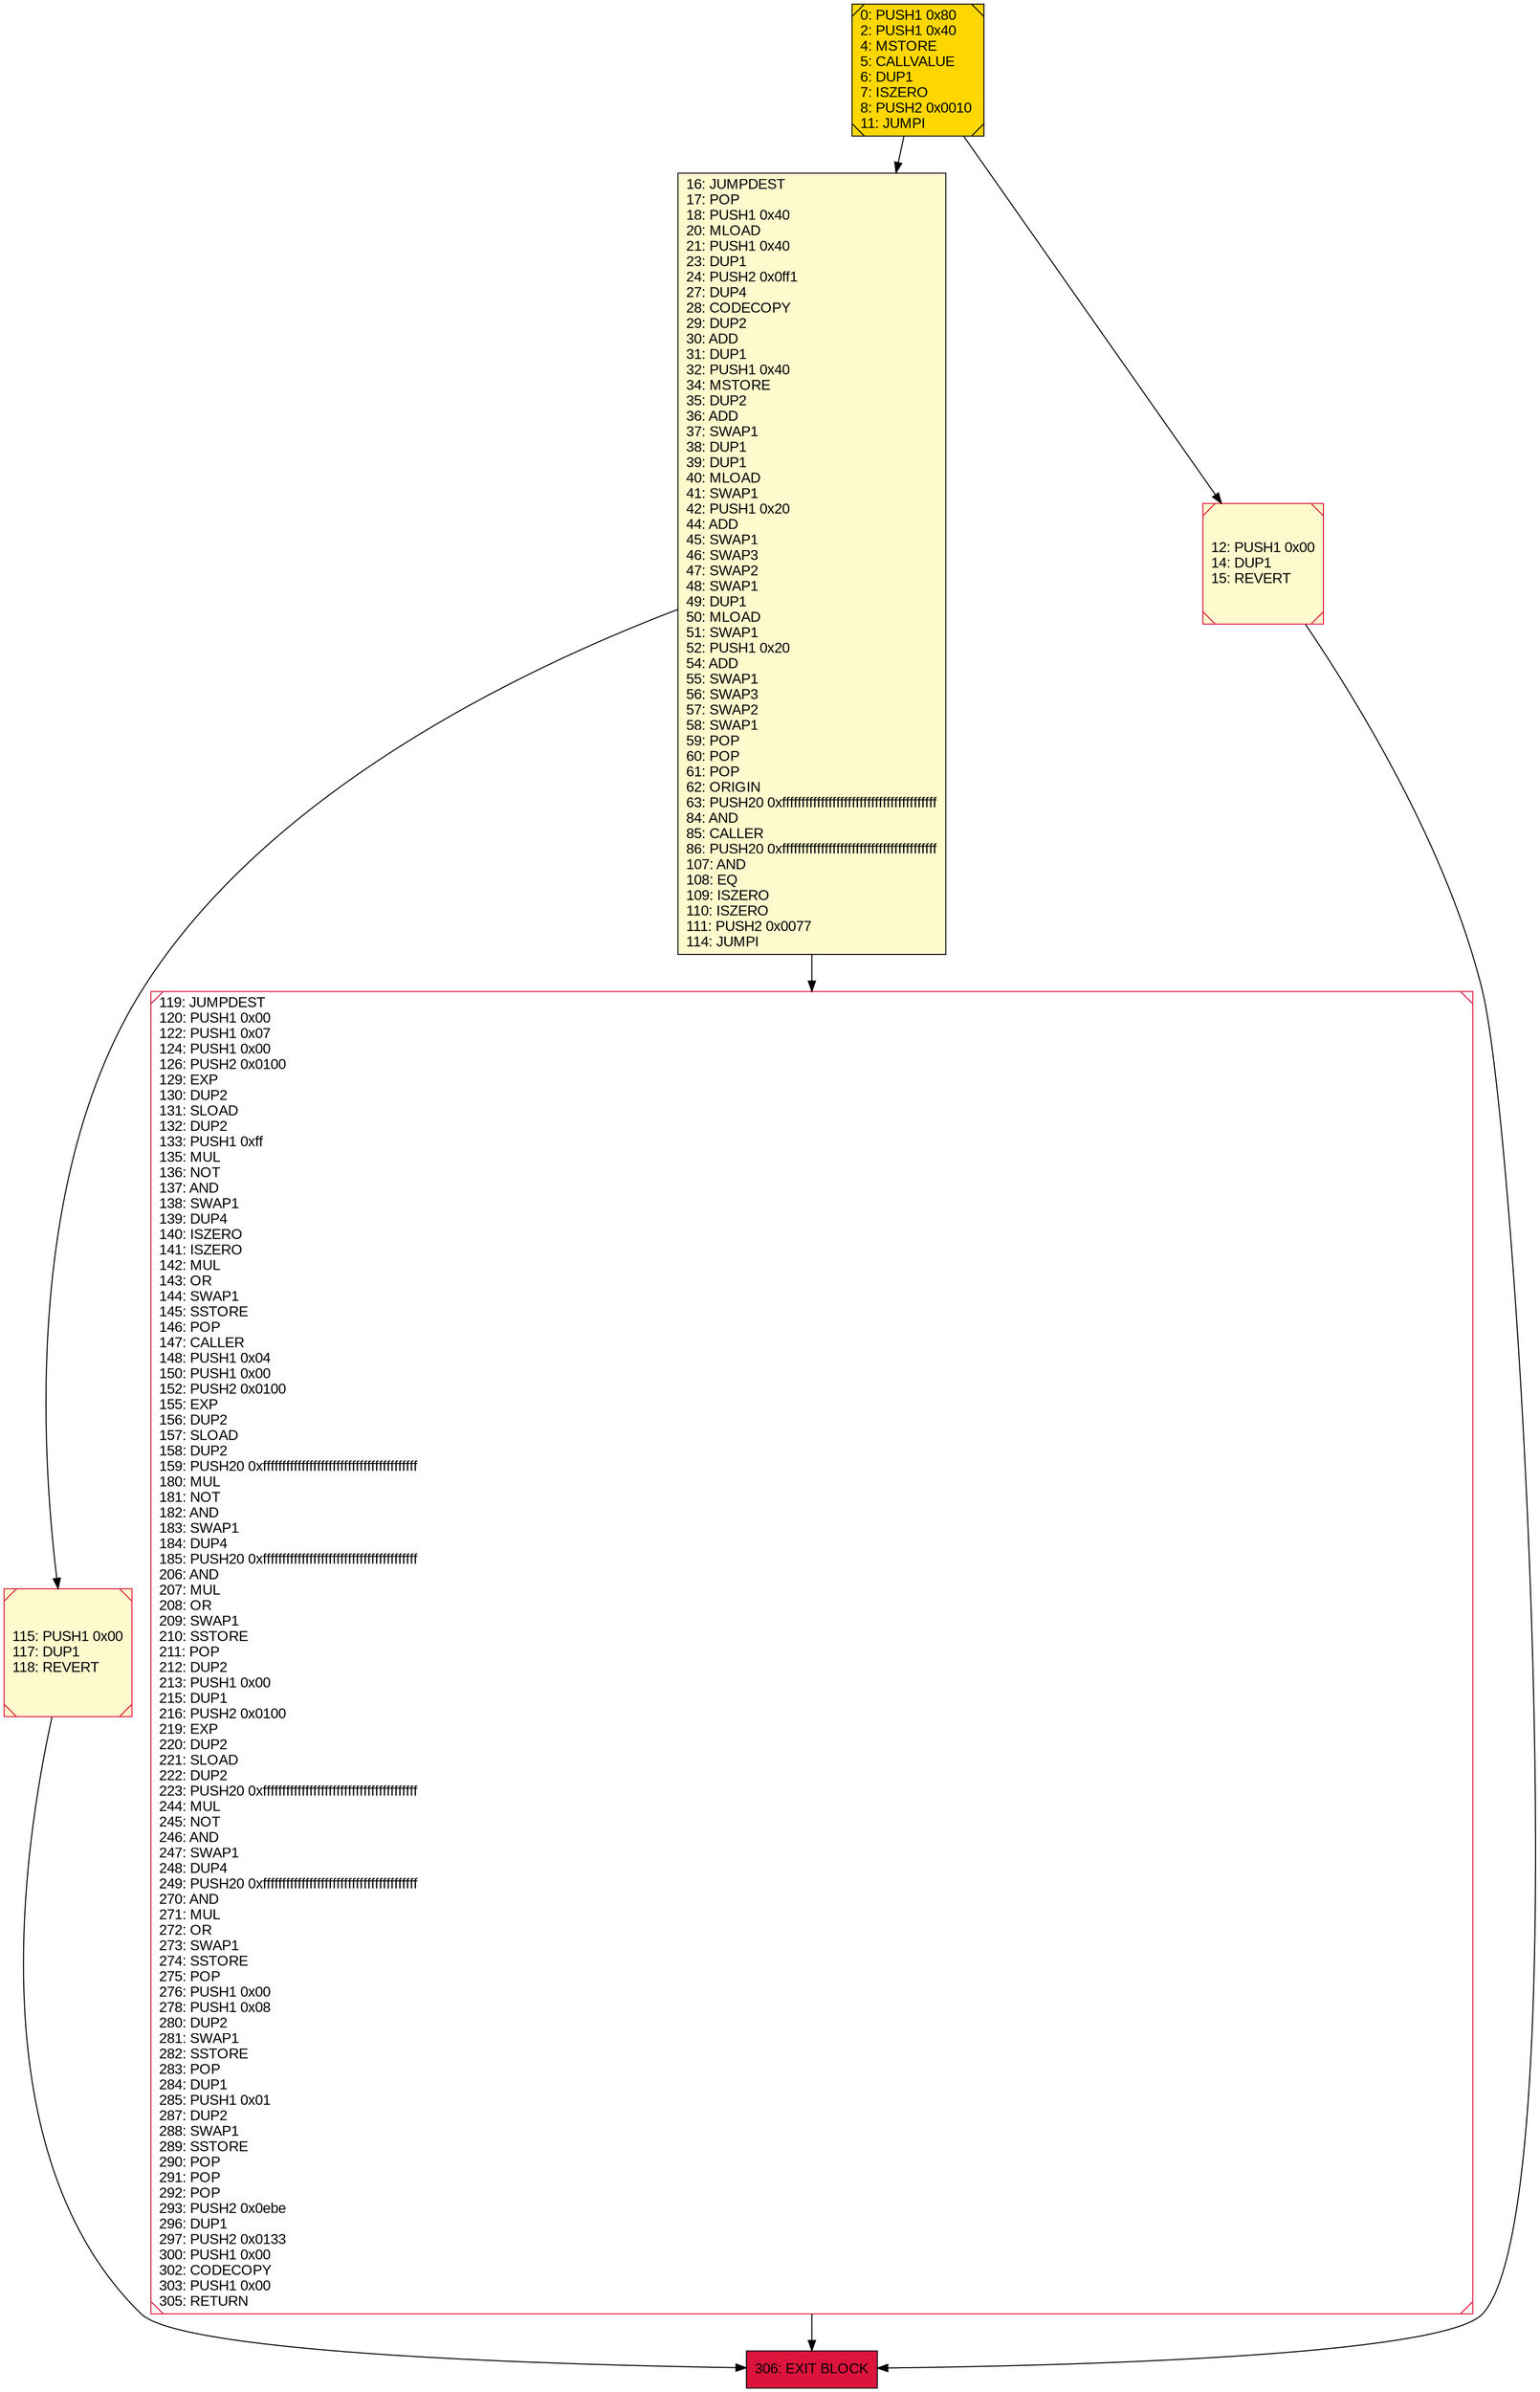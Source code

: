 digraph G {
bgcolor=transparent rankdir=UD;
node [shape=box style=filled color=black fillcolor=white fontname=arial fontcolor=black];
16 [label="16: JUMPDEST\l17: POP\l18: PUSH1 0x40\l20: MLOAD\l21: PUSH1 0x40\l23: DUP1\l24: PUSH2 0x0ff1\l27: DUP4\l28: CODECOPY\l29: DUP2\l30: ADD\l31: DUP1\l32: PUSH1 0x40\l34: MSTORE\l35: DUP2\l36: ADD\l37: SWAP1\l38: DUP1\l39: DUP1\l40: MLOAD\l41: SWAP1\l42: PUSH1 0x20\l44: ADD\l45: SWAP1\l46: SWAP3\l47: SWAP2\l48: SWAP1\l49: DUP1\l50: MLOAD\l51: SWAP1\l52: PUSH1 0x20\l54: ADD\l55: SWAP1\l56: SWAP3\l57: SWAP2\l58: SWAP1\l59: POP\l60: POP\l61: POP\l62: ORIGIN\l63: PUSH20 0xffffffffffffffffffffffffffffffffffffffff\l84: AND\l85: CALLER\l86: PUSH20 0xffffffffffffffffffffffffffffffffffffffff\l107: AND\l108: EQ\l109: ISZERO\l110: ISZERO\l111: PUSH2 0x0077\l114: JUMPI\l" fillcolor=lemonchiffon ];
306 [label="306: EXIT BLOCK\l" fillcolor=crimson ];
115 [label="115: PUSH1 0x00\l117: DUP1\l118: REVERT\l" fillcolor=lemonchiffon shape=Msquare color=crimson ];
119 [label="119: JUMPDEST\l120: PUSH1 0x00\l122: PUSH1 0x07\l124: PUSH1 0x00\l126: PUSH2 0x0100\l129: EXP\l130: DUP2\l131: SLOAD\l132: DUP2\l133: PUSH1 0xff\l135: MUL\l136: NOT\l137: AND\l138: SWAP1\l139: DUP4\l140: ISZERO\l141: ISZERO\l142: MUL\l143: OR\l144: SWAP1\l145: SSTORE\l146: POP\l147: CALLER\l148: PUSH1 0x04\l150: PUSH1 0x00\l152: PUSH2 0x0100\l155: EXP\l156: DUP2\l157: SLOAD\l158: DUP2\l159: PUSH20 0xffffffffffffffffffffffffffffffffffffffff\l180: MUL\l181: NOT\l182: AND\l183: SWAP1\l184: DUP4\l185: PUSH20 0xffffffffffffffffffffffffffffffffffffffff\l206: AND\l207: MUL\l208: OR\l209: SWAP1\l210: SSTORE\l211: POP\l212: DUP2\l213: PUSH1 0x00\l215: DUP1\l216: PUSH2 0x0100\l219: EXP\l220: DUP2\l221: SLOAD\l222: DUP2\l223: PUSH20 0xffffffffffffffffffffffffffffffffffffffff\l244: MUL\l245: NOT\l246: AND\l247: SWAP1\l248: DUP4\l249: PUSH20 0xffffffffffffffffffffffffffffffffffffffff\l270: AND\l271: MUL\l272: OR\l273: SWAP1\l274: SSTORE\l275: POP\l276: PUSH1 0x00\l278: PUSH1 0x08\l280: DUP2\l281: SWAP1\l282: SSTORE\l283: POP\l284: DUP1\l285: PUSH1 0x01\l287: DUP2\l288: SWAP1\l289: SSTORE\l290: POP\l291: POP\l292: POP\l293: PUSH2 0x0ebe\l296: DUP1\l297: PUSH2 0x0133\l300: PUSH1 0x00\l302: CODECOPY\l303: PUSH1 0x00\l305: RETURN\l" shape=Msquare color=crimson ];
0 [label="0: PUSH1 0x80\l2: PUSH1 0x40\l4: MSTORE\l5: CALLVALUE\l6: DUP1\l7: ISZERO\l8: PUSH2 0x0010\l11: JUMPI\l" fillcolor=lemonchiffon shape=Msquare fillcolor=gold ];
12 [label="12: PUSH1 0x00\l14: DUP1\l15: REVERT\l" fillcolor=lemonchiffon shape=Msquare color=crimson ];
16 -> 115;
16 -> 119;
115 -> 306;
119 -> 306;
0 -> 12;
0 -> 16;
12 -> 306;
}